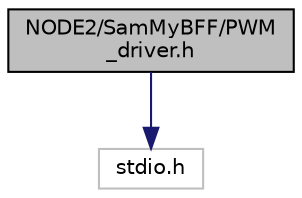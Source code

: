 digraph "NODE2/SamMyBFF/PWM_driver.h"
{
 // LATEX_PDF_SIZE
  edge [fontname="Helvetica",fontsize="10",labelfontname="Helvetica",labelfontsize="10"];
  node [fontname="Helvetica",fontsize="10",shape=record];
  Node1 [label="NODE2/SamMyBFF/PWM\l_driver.h",height=0.2,width=0.4,color="black", fillcolor="grey75", style="filled", fontcolor="black",tooltip="PWM driver."];
  Node1 -> Node2 [color="midnightblue",fontsize="10",style="solid",fontname="Helvetica"];
  Node2 [label="stdio.h",height=0.2,width=0.4,color="grey75", fillcolor="white", style="filled",tooltip=" "];
}
